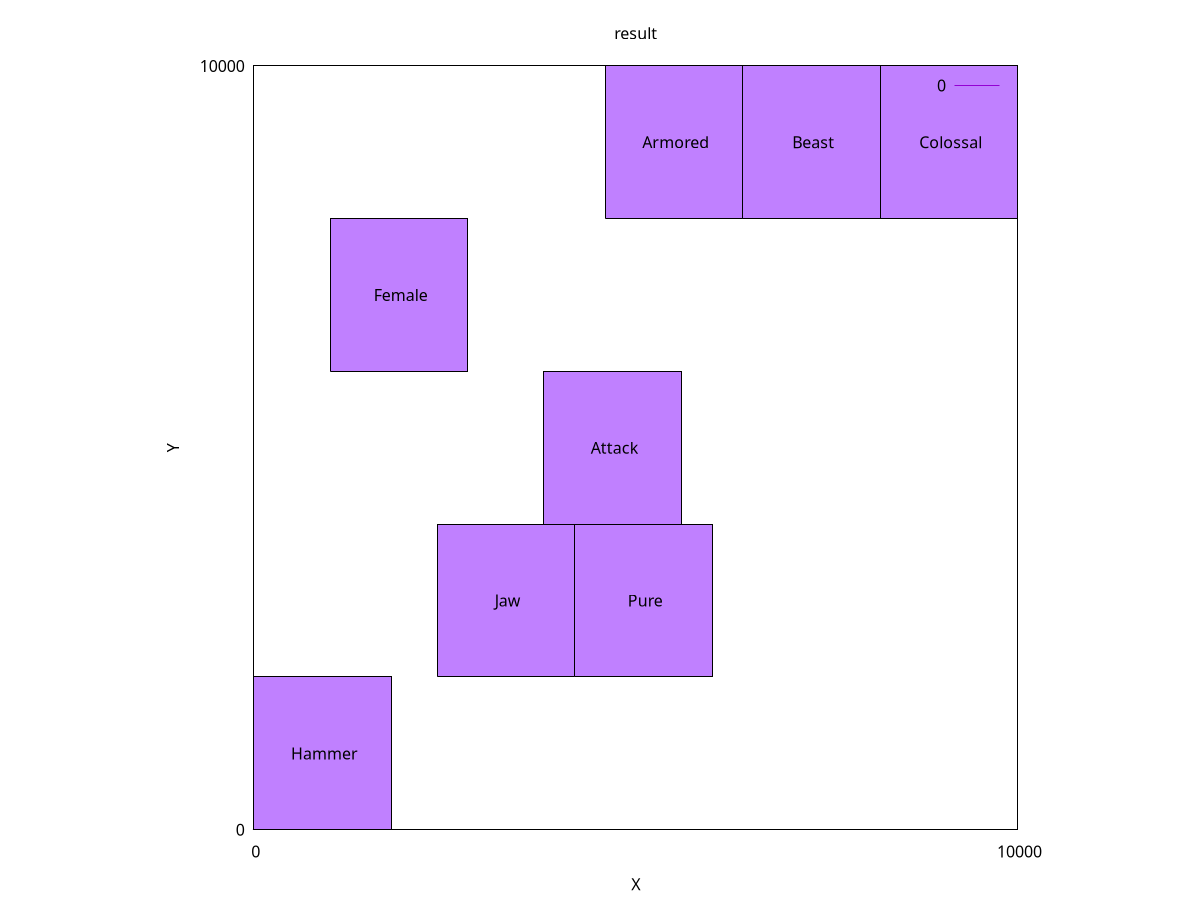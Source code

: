 reset
set title "result"
set xlabel "X"
set ylabel "Y"
set object 1 rect from 3800,4000 to 5600,6000 lw 1 fs solid fc rgb "#c080ff"
set label " Attack" at 4700,5000 center
set object 2 rect from 4600,8000 to 6400,10000 lw 1 fs solid fc rgb "#c080ff"
set label " Armored" at 5500,9000 center
set object 3 rect from 8200,8000 to 10000,10000 lw 1 fs solid fc rgb "#c080ff"
set label " Colossal" at 9100,9000 center
set object 4 rect from 1000,6000 to 2800,8000 lw 1 fs solid fc rgb "#c080ff"
set label " Female" at 1900,7000 center
set object 5 rect from 6400,8000 to 8200,10000 lw 1 fs solid fc rgb "#c080ff"
set label " Beast" at 7300,9000 center
set object 6 rect from 0,0 to 1800,2000 lw 1 fs solid fc rgb "#c080ff"
set label " Hammer" at 900,1000 center
set object 7 rect from 2400,2000 to 4200,4000 lw 1 fs solid fc rgb "#c080ff"
set label " Jaw" at 3300,3000 center
set object 8 rect from 4200,2000 to 6000,4000 lw 1 fs solid fc rgb "#c080ff"
set label " Pure" at 5100,3000 center
set xtics 10000
set ytics 10000
set size square
set grid
plot [0:10000][0:10000]0
set terminal png size 3840,2160
set output "output.png"
replot
replot